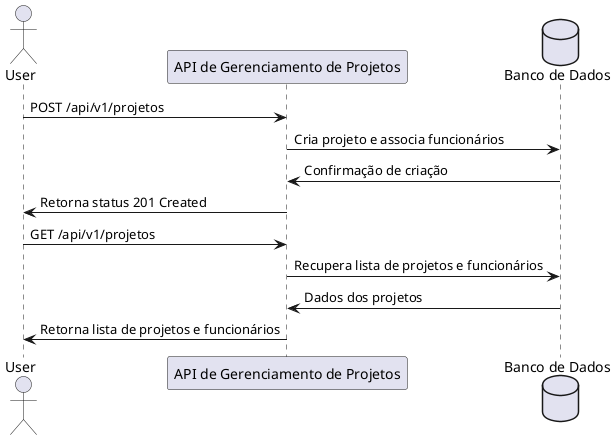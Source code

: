 @startuml
actor User
participant "API de Gerenciamento de Projetos" as API
database "Banco de Dados" as DB

User -> API: POST /api/v1/projetos
API -> DB: Cria projeto e associa funcionários
API <- DB: Confirmação de criação
User <- API: Retorna status 201 Created

User -> API: GET /api/v1/projetos
API -> DB: Recupera lista de projetos e funcionários
API <- DB: Dados dos projetos
User <- API: Retorna lista de projetos e funcionários
@enduml